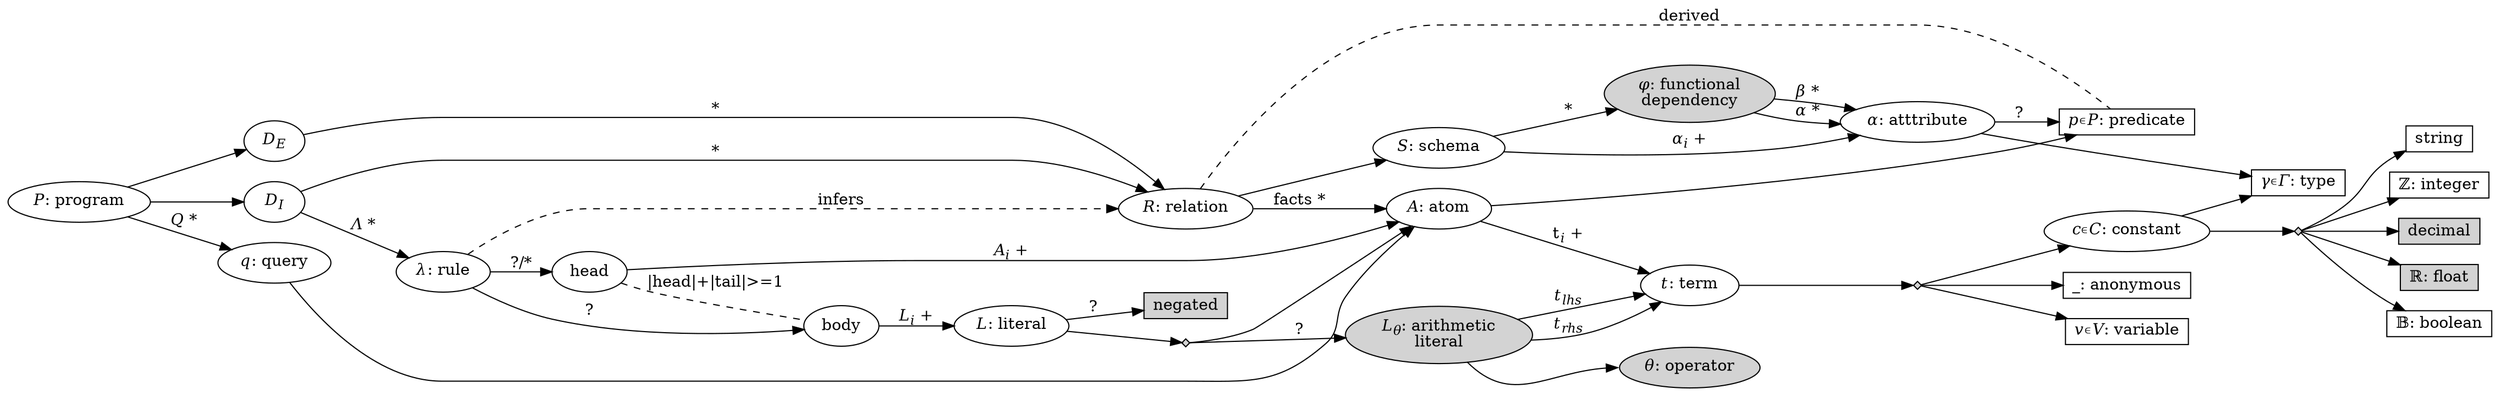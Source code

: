 digraph G {
    rankdir=LR;
    pad=0.1;
    splines=true;

    program [group="program"; label=<<i>P</i>: program>; root=true];
    edb [group="program"; label=<<i>D<sub>E</sub></i>>];
    idb [group="program"; label=<<i>D<sub>I</sub></i>>];
    query [group="program"; label=<<i>q</i>: query>];

    relation [group="relation"; label=<<i>R</i>: relation>];
    atom [group="relation"; label=<<i>A</i>: atom>];
    comparison [group="relation"; label=<<i>L<sub>θ</sub></i>: arithmetic<br/>literal>; style=filled];
    operator [style=filled; label=<<i>θ</i>: operator>];

    schema [group="schema"; label=<<i>S</i>: schema>];
    functdep [group="schema"; label=<<i>𝜑</i>: functional<br/>dependency>; style=filled];
    attribute [group="schema"; label=<<i>α</i>: atttribute>];

    rule [group="rule"; label=<<i>λ</i>: rule>];
    head [group="rule"];
    body [group="rule"];

    literal [group="literal"; label=<<i>L</i>: literal>];
    literal_xor [group="literal"; shape=diamond; style=filled; label=""; height=.1; width=.1];
    negated [group="literal"; label="negated?"; shape=box; width=0.1; height=0.1; style=filled];

    term [group="term"; label=<<i>t</i>: term>];
    term_xor [group="term"; shape=diamond; style=filled; label=""; height=.1; width=.1];
    constant [group="term"; label=<<i>c</i>∊<i>C</i>: constant>];
    variable [group="term"; label=<<i>v</i>∊<i>V</i>: variable>; shape=box; width=0.1; height=0.1];
    anonymous [group="term"; label=<_: anonymous>; shape=box; width=0.1; height=0.1];

    constant_xor [group="constant"; shape=diamond; style=filled; label=""; height=.1; width=.1];
    string [group="constant"];
    integer [group="constant"; label=<ℤ: integer>];
    decimal [group="constant"];
    float [group="constant"; label=<ℝ: float>];
    boolean [group="constant"; label=<𝔹: boolean>];
    type [group="constant"; label=<<i>γ</i>∊<i>Γ</i>: type>; shape=box; width=0.1; height=0.1;];

    negated [label="negated"; shape=box; width=0.1; height=0.1; style=filled];
    boolean [shape=box; width=0.1; height=0.1];
    string [shape=box; width=0.1; height=0.1];
    integer [shape=box; width=0.1; height=0.1];
    decimal [shape=box; width=0.1; height=0.1; style=filled];
    float [shape=box; width=0.1; height=0.1; style=filled];
    predicate [label=<<i>p</i>∊<i>P</i>: predicate>; shape=box; width=0.1; height=0.1;];


    program -> edb;
    program -> idb;
    program -> query [label=<<i>Q</i> *>];
    query -> atom;
    edb -> relation [label="*"];
    idb -> relation [label="*"];
    idb -> rule [label=<<i>Λ</i> *>];
    rule -> relation [label="infers"; style=dashed]
    rule -> head [label="?/*"];
    head -> atom [label=<<i>A<sub>i</sub></i> +>];
    rule -> body [label="?"];
    body -> literal [label=<<i>L<sub>i</sub></i> +>];

    head -> body [label="|head|+|tail|>=1"; arrowhead=none; style=dashed];

    literal -> literal_xor;
    literal -> negated [label="?"];
    literal_xor -> atom;
    literal_xor -> comparison [label="?"];

    comparison -> term [label=<<i>t<sub>lhs</sub></i>>];
    comparison -> term [label=<<i>t<sub>rhs</sub></i>>];
    comparison -> operator [headport=w; tailport=se];

    relation -> predicate [label="derived"; arrowhead=none; style=dashed];
    relation -> atom [label="facts *"];
    atom -> term [label=<t<sub><i>i</i></sub> +>];
    atom -> predicate;

    relation -> schema ;
    schema -> attribute [label=<<i>α<sub>i</sub></i> +>];
    attribute -> predicate [label="?"];
    attribute -> type;
    schema -> functdep [label="*"];
    functdep -> attribute [label=<<i>α</i> *>];
    functdep -> attribute [label=<<i>β</i> *>];

    term -> term_xor;
    term_xor -> constant;
    term_xor -> variable;
    term_xor -> anonymous;

    constant -> type;
    constant -> constant_xor;
    constant_xor -> integer;
    constant_xor -> decimal;
    constant_xor -> float;
    constant_xor -> string;
    constant_xor -> boolean;
}
